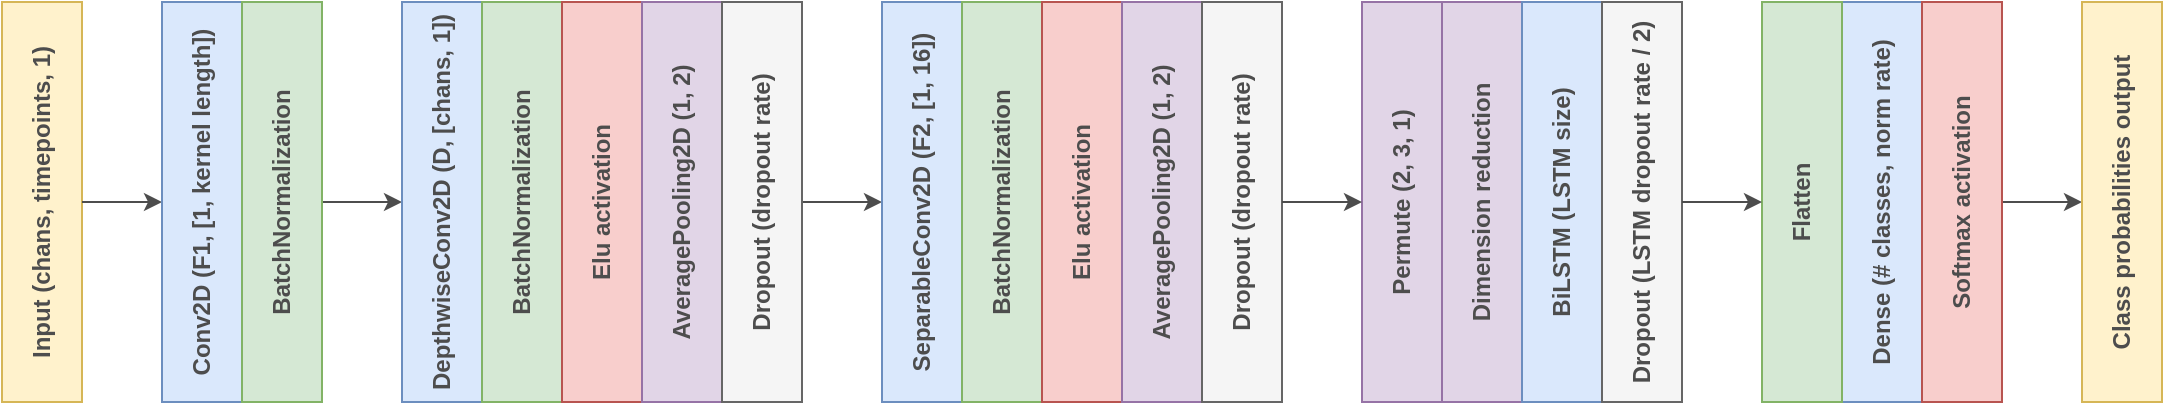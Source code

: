 <mxfile version="20.2.7" type="device"><diagram id="4x71PAkTOhGP23oKlI54" name="Page-1"><mxGraphModel dx="879" dy="524" grid="1" gridSize="10" guides="1" tooltips="1" connect="1" arrows="1" fold="1" page="1" pageScale="1" pageWidth="1000" pageHeight="500" math="0" shadow="0"><root><mxCell id="0"/><mxCell id="1" parent="0"/><mxCell id="lFttiiSTWbQfWLcazwjt-8" value="" style="rounded=0;whiteSpace=wrap;html=1;rotation=-90;fillColor=#fff2cc;strokeColor=#d6b656;" parent="1" vertex="1"><mxGeometry x="240" y="200" width="200" height="40" as="geometry"/></mxCell><mxCell id="lFttiiSTWbQfWLcazwjt-36" style="edgeStyle=orthogonalEdgeStyle;rounded=0;orthogonalLoop=1;jettySize=auto;html=1;entryX=0.5;entryY=0;entryDx=0;entryDy=0;fontColor=#4D4D4D;strokeColor=#4D4D4D;" parent="1" source="lFttiiSTWbQfWLcazwjt-9" target="lFttiiSTWbQfWLcazwjt-11" edge="1"><mxGeometry relative="1" as="geometry"/></mxCell><mxCell id="lFttiiSTWbQfWLcazwjt-9" value="Input (chans, timepoints, 1)" style="text;html=1;strokeColor=none;fillColor=none;align=center;verticalAlign=middle;whiteSpace=wrap;rounded=0;rotation=-90;fontColor=#4D4D4D;fontStyle=1" parent="1" vertex="1"><mxGeometry x="240" y="200" width="200" height="40" as="geometry"/></mxCell><mxCell id="lFttiiSTWbQfWLcazwjt-10" value="" style="rounded=0;whiteSpace=wrap;html=1;rotation=-90;fillColor=#fff2cc;strokeColor=#d6b656;" parent="1" vertex="1"><mxGeometry x="320" y="200" width="200" height="40" as="geometry"/></mxCell><mxCell id="lFttiiSTWbQfWLcazwjt-11" value="Conv2D (F1, [1, kernel length])" style="text;html=1;strokeColor=#6c8ebf;fillColor=#dae8fc;align=center;verticalAlign=middle;whiteSpace=wrap;rounded=0;rotation=-90;fontStyle=1;fontColor=#4D4D4D;" parent="1" vertex="1"><mxGeometry x="320" y="200" width="200" height="40" as="geometry"/></mxCell><mxCell id="lFttiiSTWbQfWLcazwjt-12" value="" style="rounded=0;whiteSpace=wrap;html=1;rotation=-90;fillColor=#fff2cc;strokeColor=#d6b656;" parent="1" vertex="1"><mxGeometry x="360" y="200" width="200" height="40" as="geometry"/></mxCell><mxCell id="lFttiiSTWbQfWLcazwjt-37" style="edgeStyle=orthogonalEdgeStyle;rounded=0;orthogonalLoop=1;jettySize=auto;html=1;entryX=0.5;entryY=0;entryDx=0;entryDy=0;fontColor=#4D4D4D;strokeColor=#4D4D4D;" parent="1" source="lFttiiSTWbQfWLcazwjt-13" target="lFttiiSTWbQfWLcazwjt-15" edge="1"><mxGeometry relative="1" as="geometry"/></mxCell><mxCell id="lFttiiSTWbQfWLcazwjt-13" value="BatchNormalization" style="text;html=1;strokeColor=#82b366;fillColor=#d5e8d4;align=center;verticalAlign=middle;whiteSpace=wrap;rounded=0;rotation=-90;fontStyle=1;fontColor=#4D4D4D;" parent="1" vertex="1"><mxGeometry x="360" y="200" width="200" height="40" as="geometry"/></mxCell><mxCell id="lFttiiSTWbQfWLcazwjt-14" value="" style="rounded=0;whiteSpace=wrap;html=1;rotation=-90;fillColor=#fff2cc;strokeColor=#d6b656;" parent="1" vertex="1"><mxGeometry x="440" y="200" width="200" height="40" as="geometry"/></mxCell><mxCell id="lFttiiSTWbQfWLcazwjt-15" value="DepthwiseConv2D (D, [chans, 1])" style="text;html=1;strokeColor=#6c8ebf;fillColor=#dae8fc;align=center;verticalAlign=middle;whiteSpace=wrap;rounded=0;rotation=-90;fontStyle=1;fontColor=#4D4D4D;" parent="1" vertex="1"><mxGeometry x="440" y="200" width="200" height="40" as="geometry"/></mxCell><mxCell id="lFttiiSTWbQfWLcazwjt-16" value="" style="rounded=0;whiteSpace=wrap;html=1;rotation=-90;fillColor=#fff2cc;strokeColor=#d6b656;" parent="1" vertex="1"><mxGeometry x="480" y="200" width="200" height="40" as="geometry"/></mxCell><mxCell id="lFttiiSTWbQfWLcazwjt-17" value="BatchNormalization" style="text;html=1;strokeColor=#82b366;fillColor=#d5e8d4;align=center;verticalAlign=middle;whiteSpace=wrap;rounded=0;rotation=-90;fontStyle=1;fontColor=#4D4D4D;" parent="1" vertex="1"><mxGeometry x="480" y="200" width="200" height="40" as="geometry"/></mxCell><mxCell id="lFttiiSTWbQfWLcazwjt-18" value="Elu activation" style="text;html=1;strokeColor=#b85450;fillColor=#f8cecc;align=center;verticalAlign=middle;whiteSpace=wrap;rounded=0;rotation=-90;fontStyle=1;fontColor=#4D4D4D;" parent="1" vertex="1"><mxGeometry x="520" y="200" width="200" height="40" as="geometry"/></mxCell><mxCell id="lFttiiSTWbQfWLcazwjt-19" value="AveragePooling2D (1, 2)" style="text;html=1;strokeColor=#9673a6;fillColor=#e1d5e7;align=center;verticalAlign=middle;whiteSpace=wrap;rounded=0;rotation=-90;fontStyle=1;fontColor=#4D4D4D;" parent="1" vertex="1"><mxGeometry x="560" y="200" width="200" height="40" as="geometry"/></mxCell><mxCell id="lFttiiSTWbQfWLcazwjt-38" style="edgeStyle=orthogonalEdgeStyle;rounded=0;orthogonalLoop=1;jettySize=auto;html=1;exitX=0.5;exitY=1;exitDx=0;exitDy=0;entryX=0.5;entryY=0;entryDx=0;entryDy=0;fontColor=#4D4D4D;strokeColor=#4D4D4D;" parent="1" source="lFttiiSTWbQfWLcazwjt-20" target="lFttiiSTWbQfWLcazwjt-22" edge="1"><mxGeometry relative="1" as="geometry"/></mxCell><mxCell id="lFttiiSTWbQfWLcazwjt-20" value="Dropout (dropout rate)" style="text;html=1;strokeColor=#666666;fillColor=#f5f5f5;align=center;verticalAlign=middle;whiteSpace=wrap;rounded=0;rotation=-90;fontStyle=1;fontColor=#4D4D4D;" parent="1" vertex="1"><mxGeometry x="600" y="200" width="200" height="40" as="geometry"/></mxCell><mxCell id="lFttiiSTWbQfWLcazwjt-21" value="" style="rounded=0;whiteSpace=wrap;html=1;rotation=-90;fillColor=#fff2cc;strokeColor=#d6b656;" parent="1" vertex="1"><mxGeometry x="680" y="200" width="200" height="40" as="geometry"/></mxCell><mxCell id="lFttiiSTWbQfWLcazwjt-22" value="SeparableConv2D (F2, [1, 16])" style="text;html=1;strokeColor=#6c8ebf;fillColor=#dae8fc;align=center;verticalAlign=middle;whiteSpace=wrap;rounded=0;rotation=-90;fontStyle=1;fontColor=#4D4D4D;" parent="1" vertex="1"><mxGeometry x="680" y="200" width="200" height="40" as="geometry"/></mxCell><mxCell id="lFttiiSTWbQfWLcazwjt-23" value="" style="rounded=0;whiteSpace=wrap;html=1;rotation=-90;fillColor=#fff2cc;strokeColor=#d6b656;" parent="1" vertex="1"><mxGeometry x="720" y="200" width="200" height="40" as="geometry"/></mxCell><mxCell id="lFttiiSTWbQfWLcazwjt-24" value="BatchNormalization" style="text;html=1;strokeColor=#82b366;fillColor=#d5e8d4;align=center;verticalAlign=middle;whiteSpace=wrap;rounded=0;rotation=-90;fontStyle=1;fontColor=#4D4D4D;" parent="1" vertex="1"><mxGeometry x="720" y="200" width="200" height="40" as="geometry"/></mxCell><mxCell id="lFttiiSTWbQfWLcazwjt-25" value="Elu activation" style="text;html=1;strokeColor=#b85450;fillColor=#f8cecc;align=center;verticalAlign=middle;whiteSpace=wrap;rounded=0;rotation=-90;fontStyle=1;fontColor=#4D4D4D;" parent="1" vertex="1"><mxGeometry x="760" y="200" width="200" height="40" as="geometry"/></mxCell><mxCell id="lFttiiSTWbQfWLcazwjt-26" value="AveragePooling2D (1, 2)" style="text;html=1;strokeColor=#9673a6;fillColor=#e1d5e7;align=center;verticalAlign=middle;whiteSpace=wrap;rounded=0;rotation=-90;fontStyle=1;fontColor=#4D4D4D;" parent="1" vertex="1"><mxGeometry x="800" y="200" width="200" height="40" as="geometry"/></mxCell><mxCell id="lFttiiSTWbQfWLcazwjt-27" value="Dropout (dropout rate)" style="text;html=1;strokeColor=#666666;fillColor=#f5f5f5;align=center;verticalAlign=middle;whiteSpace=wrap;rounded=0;rotation=-90;fontStyle=1;fontColor=#4D4D4D;" parent="1" vertex="1"><mxGeometry x="840" y="200" width="200" height="40" as="geometry"/></mxCell><mxCell id="lFttiiSTWbQfWLcazwjt-28" value="" style="rounded=0;whiteSpace=wrap;html=1;rotation=-90;fillColor=#fff2cc;strokeColor=#d6b656;" parent="1" vertex="1"><mxGeometry x="1160" y="200" width="200" height="40" as="geometry"/></mxCell><mxCell id="lFttiiSTWbQfWLcazwjt-29" value="Dense (# classes, norm rate)" style="text;html=1;strokeColor=#6c8ebf;fillColor=#dae8fc;align=center;verticalAlign=middle;whiteSpace=wrap;rounded=0;rotation=-90;fontStyle=1;fontColor=#4D4D4D;" parent="1" vertex="1"><mxGeometry x="1160" y="200" width="200" height="40" as="geometry"/></mxCell><mxCell id="lFttiiSTWbQfWLcazwjt-30" value="" style="rounded=0;whiteSpace=wrap;html=1;rotation=-90;fillColor=#fff2cc;strokeColor=#d6b656;" parent="1" vertex="1"><mxGeometry x="1120" y="200" width="200" height="40" as="geometry"/></mxCell><mxCell id="lFttiiSTWbQfWLcazwjt-31" value="Flatten" style="text;html=1;strokeColor=#82b366;fillColor=#d5e8d4;align=center;verticalAlign=middle;whiteSpace=wrap;rounded=0;rotation=-90;fontStyle=1;fontColor=#4D4D4D;" parent="1" vertex="1"><mxGeometry x="1120" y="200" width="200" height="40" as="geometry"/></mxCell><mxCell id="lFttiiSTWbQfWLcazwjt-32" value="" style="rounded=0;whiteSpace=wrap;html=1;rotation=-90;fillColor=#fff2cc;strokeColor=#d6b656;" parent="1" vertex="1"><mxGeometry x="1200" y="200" width="200" height="40" as="geometry"/></mxCell><mxCell id="lFttiiSTWbQfWLcazwjt-43" style="edgeStyle=orthogonalEdgeStyle;rounded=0;orthogonalLoop=1;jettySize=auto;html=1;entryX=0.5;entryY=0;entryDx=0;entryDy=0;fontColor=#4D4D4D;strokeColor=#4D4D4D;" parent="1" source="lFttiiSTWbQfWLcazwjt-33" target="lFttiiSTWbQfWLcazwjt-42" edge="1"><mxGeometry relative="1" as="geometry"/></mxCell><mxCell id="lFttiiSTWbQfWLcazwjt-33" value="Softmax activation" style="text;html=1;strokeColor=#b85450;fillColor=#f8cecc;align=center;verticalAlign=middle;whiteSpace=wrap;rounded=0;rotation=-90;fontStyle=1;fontColor=#4D4D4D;" parent="1" vertex="1"><mxGeometry x="1200" y="200" width="200" height="40" as="geometry"/></mxCell><mxCell id="lFttiiSTWbQfWLcazwjt-41" value="" style="rounded=0;whiteSpace=wrap;html=1;rotation=-90;fillColor=#fff2cc;strokeColor=#d6b656;" parent="1" vertex="1"><mxGeometry x="1280" y="200" width="200" height="40" as="geometry"/></mxCell><mxCell id="lFttiiSTWbQfWLcazwjt-42" value="Class probabilities output" style="text;html=1;strokeColor=none;fillColor=none;align=center;verticalAlign=middle;whiteSpace=wrap;rounded=0;rotation=-90;fontColor=#4D4D4D;fontStyle=1" parent="1" vertex="1"><mxGeometry x="1280" y="200" width="200" height="40" as="geometry"/></mxCell><mxCell id="xao3cFzT2ZoCyhS8XKpZ-1" value="Permute (2, 3, 1)" style="text;html=1;strokeColor=#9673a6;fillColor=#e1d5e7;align=center;verticalAlign=middle;whiteSpace=wrap;rounded=0;rotation=-90;fontStyle=1;fontColor=#4D4D4D;" vertex="1" parent="1"><mxGeometry x="920" y="200" width="200" height="40" as="geometry"/></mxCell><mxCell id="xao3cFzT2ZoCyhS8XKpZ-2" value="Dimension reduction" style="text;html=1;strokeColor=#9673a6;fillColor=#e1d5e7;align=center;verticalAlign=middle;whiteSpace=wrap;rounded=0;rotation=-90;fontStyle=1;fontColor=#4D4D4D;" vertex="1" parent="1"><mxGeometry x="960" y="200" width="200" height="40" as="geometry"/></mxCell><mxCell id="xao3cFzT2ZoCyhS8XKpZ-3" value="BiLSTM (LSTM size)" style="text;html=1;strokeColor=#6c8ebf;fillColor=#dae8fc;align=center;verticalAlign=middle;whiteSpace=wrap;rounded=0;rotation=-90;fontStyle=1;fontColor=#4D4D4D;" vertex="1" parent="1"><mxGeometry x="1000" y="200" width="200" height="40" as="geometry"/></mxCell><mxCell id="xao3cFzT2ZoCyhS8XKpZ-4" value="Dropout (LSTM dropout rate / 2)" style="text;html=1;strokeColor=#666666;fillColor=#f5f5f5;align=center;verticalAlign=middle;whiteSpace=wrap;rounded=0;rotation=-90;fontStyle=1;fontColor=#4D4D4D;" vertex="1" parent="1"><mxGeometry x="1040" y="200" width="200" height="40" as="geometry"/></mxCell><mxCell id="xao3cFzT2ZoCyhS8XKpZ-5" style="edgeStyle=orthogonalEdgeStyle;rounded=0;orthogonalLoop=1;jettySize=auto;html=1;exitX=0.5;exitY=1;exitDx=0;exitDy=0;entryX=0.5;entryY=0;entryDx=0;entryDy=0;fontColor=#4D4D4D;strokeColor=#4D4D4D;" edge="1" parent="1" source="lFttiiSTWbQfWLcazwjt-27" target="xao3cFzT2ZoCyhS8XKpZ-1"><mxGeometry relative="1" as="geometry"><mxPoint x="730" y="230" as="sourcePoint"/><mxPoint x="770" y="230" as="targetPoint"/></mxGeometry></mxCell><mxCell id="xao3cFzT2ZoCyhS8XKpZ-6" style="edgeStyle=orthogonalEdgeStyle;rounded=0;orthogonalLoop=1;jettySize=auto;html=1;exitX=0.5;exitY=1;exitDx=0;exitDy=0;entryX=0.5;entryY=0;entryDx=0;entryDy=0;fontColor=#4D4D4D;strokeColor=#4D4D4D;" edge="1" parent="1" source="xao3cFzT2ZoCyhS8XKpZ-4" target="lFttiiSTWbQfWLcazwjt-31"><mxGeometry relative="1" as="geometry"><mxPoint x="970" y="230" as="sourcePoint"/><mxPoint x="1010" y="230" as="targetPoint"/></mxGeometry></mxCell></root></mxGraphModel></diagram></mxfile>